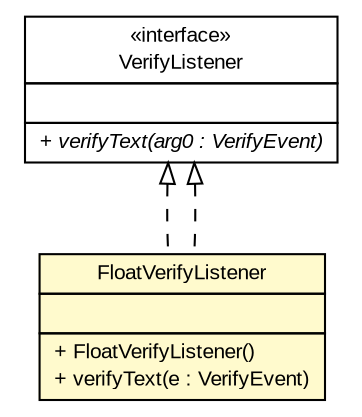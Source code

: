 #!/usr/local/bin/dot
#
# Class diagram 
# Generated by UMLGraph version R5_6-24-gf6e263 (http://www.umlgraph.org/)
#

digraph G {
	edge [fontname="arial",fontsize=10,labelfontname="arial",labelfontsize=10];
	node [fontname="arial",fontsize=10,shape=plaintext];
	nodesep=0.25;
	ranksep=0.5;
	// gov.sandia.cf.parts.listeners.FloatVerifyListener
	c112733 [label=<<table title="gov.sandia.cf.parts.listeners.FloatVerifyListener" border="0" cellborder="1" cellspacing="0" cellpadding="2" port="p" bgcolor="lemonChiffon" href="./FloatVerifyListener.html">
		<tr><td><table border="0" cellspacing="0" cellpadding="1">
<tr><td align="center" balign="center"> FloatVerifyListener </td></tr>
		</table></td></tr>
		<tr><td><table border="0" cellspacing="0" cellpadding="1">
<tr><td align="left" balign="left">  </td></tr>
		</table></td></tr>
		<tr><td><table border="0" cellspacing="0" cellpadding="1">
<tr><td align="left" balign="left"> + FloatVerifyListener() </td></tr>
<tr><td align="left" balign="left"> + verifyText(e : VerifyEvent) </td></tr>
		</table></td></tr>
		</table>>, URL="./FloatVerifyListener.html", fontname="arial", fontcolor="black", fontsize=10.0];
	//gov.sandia.cf.parts.listeners.FloatVerifyListener implements org.eclipse.swt.events.VerifyListener
	c112969:p -> c112733:p [dir=back,arrowtail=empty,style=dashed];
	//gov.sandia.cf.parts.listeners.FloatVerifyListener implements org.eclipse.swt.events.VerifyListener
	c112969:p -> c112733:p [dir=back,arrowtail=empty,style=dashed];
	// org.eclipse.swt.events.VerifyListener
	c112969 [label=<<table title="org.eclipse.swt.events.VerifyListener" border="0" cellborder="1" cellspacing="0" cellpadding="2" port="p" href="http://java.sun.com/j2se/1.4.2/docs/api/org/eclipse/swt/events/VerifyListener.html">
		<tr><td><table border="0" cellspacing="0" cellpadding="1">
<tr><td align="center" balign="center"> &#171;interface&#187; </td></tr>
<tr><td align="center" balign="center"> VerifyListener </td></tr>
		</table></td></tr>
		<tr><td><table border="0" cellspacing="0" cellpadding="1">
<tr><td align="left" balign="left">  </td></tr>
		</table></td></tr>
		<tr><td><table border="0" cellspacing="0" cellpadding="1">
<tr><td align="left" balign="left"><font face="arial italic" point-size="10.0"> + verifyText(arg0 : VerifyEvent) </font></td></tr>
		</table></td></tr>
		</table>>, URL="http://java.sun.com/j2se/1.4.2/docs/api/org/eclipse/swt/events/VerifyListener.html", fontname="arial", fontcolor="black", fontsize=10.0];
}

